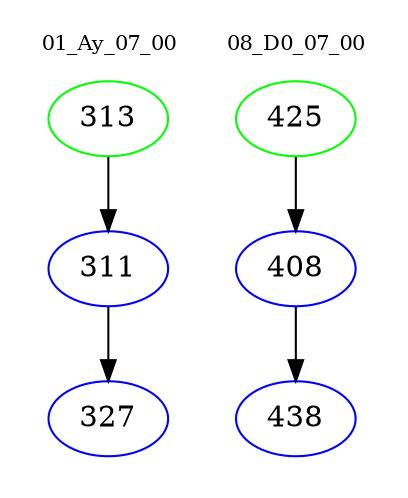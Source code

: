 digraph{
subgraph cluster_0 {
color = white
label = "01_Ay_07_00";
fontsize=10;
T0_313 [label="313", color="green"]
T0_313 -> T0_311 [color="black"]
T0_311 [label="311", color="blue"]
T0_311 -> T0_327 [color="black"]
T0_327 [label="327", color="blue"]
}
subgraph cluster_1 {
color = white
label = "08_D0_07_00";
fontsize=10;
T1_425 [label="425", color="green"]
T1_425 -> T1_408 [color="black"]
T1_408 [label="408", color="blue"]
T1_408 -> T1_438 [color="black"]
T1_438 [label="438", color="blue"]
}
}
